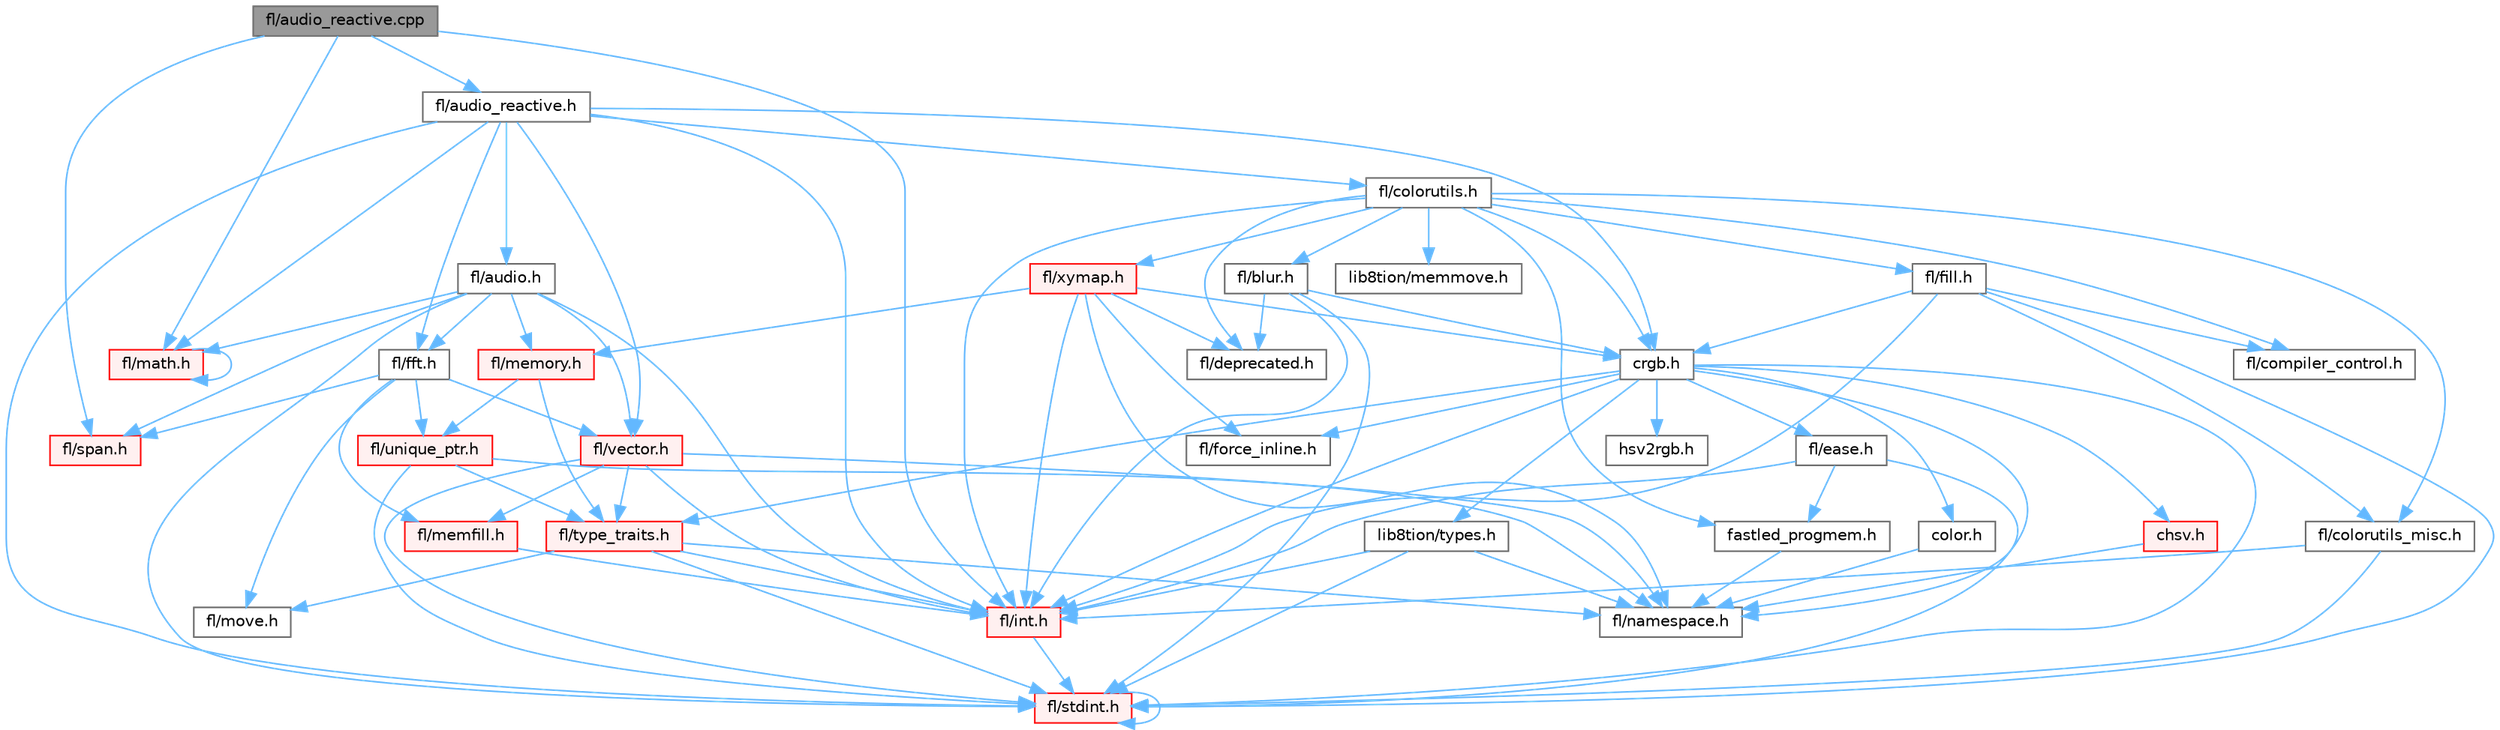 digraph "fl/audio_reactive.cpp"
{
 // INTERACTIVE_SVG=YES
 // LATEX_PDF_SIZE
  bgcolor="transparent";
  edge [fontname=Helvetica,fontsize=10,labelfontname=Helvetica,labelfontsize=10];
  node [fontname=Helvetica,fontsize=10,shape=box,height=0.2,width=0.4];
  Node1 [id="Node000001",label="fl/audio_reactive.cpp",height=0.2,width=0.4,color="gray40", fillcolor="grey60", style="filled", fontcolor="black",tooltip=" "];
  Node1 -> Node2 [id="edge1_Node000001_Node000002",color="steelblue1",style="solid",tooltip=" "];
  Node2 [id="Node000002",label="fl/audio_reactive.h",height=0.2,width=0.4,color="grey40", fillcolor="white", style="filled",URL="$d1/d9a/audio__reactive_8h.html",tooltip=" "];
  Node2 -> Node3 [id="edge2_Node000002_Node000003",color="steelblue1",style="solid",tooltip=" "];
  Node3 [id="Node000003",label="fl/fft.h",height=0.2,width=0.4,color="grey40", fillcolor="white", style="filled",URL="$d7/d76/fft_8h.html",tooltip=" "];
  Node3 -> Node4 [id="edge3_Node000003_Node000004",color="steelblue1",style="solid",tooltip=" "];
  Node4 [id="Node000004",label="fl/unique_ptr.h",height=0.2,width=0.4,color="red", fillcolor="#FFF0F0", style="filled",URL="$da/d4b/unique__ptr_8h.html",tooltip=" "];
  Node4 -> Node5 [id="edge4_Node000004_Node000005",color="steelblue1",style="solid",tooltip=" "];
  Node5 [id="Node000005",label="fl/namespace.h",height=0.2,width=0.4,color="grey40", fillcolor="white", style="filled",URL="$df/d2a/namespace_8h.html",tooltip="Implements the FastLED namespace macros."];
  Node4 -> Node6 [id="edge5_Node000004_Node000006",color="steelblue1",style="solid",tooltip=" "];
  Node6 [id="Node000006",label="fl/type_traits.h",height=0.2,width=0.4,color="red", fillcolor="#FFF0F0", style="filled",URL="$df/d63/type__traits_8h.html",tooltip=" "];
  Node6 -> Node10 [id="edge6_Node000006_Node000010",color="steelblue1",style="solid",tooltip=" "];
  Node10 [id="Node000010",label="fl/stdint.h",height=0.2,width=0.4,color="red", fillcolor="#FFF0F0", style="filled",URL="$df/dd8/stdint_8h.html",tooltip=" "];
  Node10 -> Node10 [id="edge7_Node000010_Node000010",color="steelblue1",style="solid",tooltip=" "];
  Node6 -> Node5 [id="edge8_Node000006_Node000005",color="steelblue1",style="solid",tooltip=" "];
  Node6 -> Node20 [id="edge9_Node000006_Node000020",color="steelblue1",style="solid",tooltip=" "];
  Node20 [id="Node000020",label="fl/move.h",height=0.2,width=0.4,color="grey40", fillcolor="white", style="filled",URL="$d9/d83/move_8h.html",tooltip=" "];
  Node6 -> Node9 [id="edge10_Node000006_Node000009",color="steelblue1",style="solid",tooltip=" "];
  Node9 [id="Node000009",label="fl/int.h",height=0.2,width=0.4,color="red", fillcolor="#FFF0F0", style="filled",URL="$d3/d7e/int_8h.html",tooltip=" "];
  Node9 -> Node10 [id="edge11_Node000009_Node000010",color="steelblue1",style="solid",tooltip=" "];
  Node4 -> Node10 [id="edge12_Node000004_Node000010",color="steelblue1",style="solid",tooltip=" "];
  Node3 -> Node50 [id="edge13_Node000003_Node000050",color="steelblue1",style="solid",tooltip=" "];
  Node50 [id="Node000050",label="fl/span.h",height=0.2,width=0.4,color="red", fillcolor="#FFF0F0", style="filled",URL="$d4/d7a/span_8h.html",tooltip=" "];
  Node3 -> Node45 [id="edge14_Node000003_Node000045",color="steelblue1",style="solid",tooltip=" "];
  Node45 [id="Node000045",label="fl/vector.h",height=0.2,width=0.4,color="red", fillcolor="#FFF0F0", style="filled",URL="$d6/d68/vector_8h.html",tooltip=" "];
  Node45 -> Node10 [id="edge15_Node000045_Node000010",color="steelblue1",style="solid",tooltip=" "];
  Node45 -> Node9 [id="edge16_Node000045_Node000009",color="steelblue1",style="solid",tooltip=" "];
  Node45 -> Node28 [id="edge17_Node000045_Node000028",color="steelblue1",style="solid",tooltip=" "];
  Node28 [id="Node000028",label="fl/memfill.h",height=0.2,width=0.4,color="red", fillcolor="#FFF0F0", style="filled",URL="$d0/dda/memfill_8h.html",tooltip=" "];
  Node28 -> Node9 [id="edge18_Node000028_Node000009",color="steelblue1",style="solid",tooltip=" "];
  Node45 -> Node5 [id="edge19_Node000045_Node000005",color="steelblue1",style="solid",tooltip=" "];
  Node45 -> Node6 [id="edge20_Node000045_Node000006",color="steelblue1",style="solid",tooltip=" "];
  Node3 -> Node20 [id="edge21_Node000003_Node000020",color="steelblue1",style="solid",tooltip=" "];
  Node3 -> Node28 [id="edge22_Node000003_Node000028",color="steelblue1",style="solid",tooltip=" "];
  Node2 -> Node14 [id="edge23_Node000002_Node000014",color="steelblue1",style="solid",tooltip=" "];
  Node14 [id="Node000014",label="fl/math.h",height=0.2,width=0.4,color="red", fillcolor="#FFF0F0", style="filled",URL="$df/db1/math_8h.html",tooltip=" "];
  Node14 -> Node14 [id="edge24_Node000014_Node000014",color="steelblue1",style="solid",tooltip=" "];
  Node2 -> Node45 [id="edge25_Node000002_Node000045",color="steelblue1",style="solid",tooltip=" "];
  Node2 -> Node10 [id="edge26_Node000002_Node000010",color="steelblue1",style="solid",tooltip=" "];
  Node2 -> Node9 [id="edge27_Node000002_Node000009",color="steelblue1",style="solid",tooltip=" "];
  Node2 -> Node52 [id="edge28_Node000002_Node000052",color="steelblue1",style="solid",tooltip=" "];
  Node52 [id="Node000052",label="fl/audio.h",height=0.2,width=0.4,color="grey40", fillcolor="white", style="filled",URL="$da/d09/audio_8h.html",tooltip=" "];
  Node52 -> Node3 [id="edge29_Node000052_Node000003",color="steelblue1",style="solid",tooltip=" "];
  Node52 -> Node14 [id="edge30_Node000052_Node000014",color="steelblue1",style="solid",tooltip=" "];
  Node52 -> Node21 [id="edge31_Node000052_Node000021",color="steelblue1",style="solid",tooltip=" "];
  Node21 [id="Node000021",label="fl/memory.h",height=0.2,width=0.4,color="red", fillcolor="#FFF0F0", style="filled",URL="$dc/d18/memory_8h.html",tooltip=" "];
  Node21 -> Node4 [id="edge32_Node000021_Node000004",color="steelblue1",style="solid",tooltip=" "];
  Node21 -> Node6 [id="edge33_Node000021_Node000006",color="steelblue1",style="solid",tooltip=" "];
  Node52 -> Node50 [id="edge34_Node000052_Node000050",color="steelblue1",style="solid",tooltip=" "];
  Node52 -> Node45 [id="edge35_Node000052_Node000045",color="steelblue1",style="solid",tooltip=" "];
  Node52 -> Node9 [id="edge36_Node000052_Node000009",color="steelblue1",style="solid",tooltip=" "];
  Node52 -> Node10 [id="edge37_Node000052_Node000010",color="steelblue1",style="solid",tooltip=" "];
  Node2 -> Node53 [id="edge38_Node000002_Node000053",color="steelblue1",style="solid",tooltip=" "];
  Node53 [id="Node000053",label="crgb.h",height=0.2,width=0.4,color="grey40", fillcolor="white", style="filled",URL="$db/dd1/crgb_8h.html",tooltip="Defines the red, green, and blue (RGB) pixel struct."];
  Node53 -> Node10 [id="edge39_Node000053_Node000010",color="steelblue1",style="solid",tooltip=" "];
  Node53 -> Node9 [id="edge40_Node000053_Node000009",color="steelblue1",style="solid",tooltip=" "];
  Node53 -> Node54 [id="edge41_Node000053_Node000054",color="steelblue1",style="solid",tooltip=" "];
  Node54 [id="Node000054",label="chsv.h",height=0.2,width=0.4,color="red", fillcolor="#FFF0F0", style="filled",URL="$d8/dd0/chsv_8h.html",tooltip="Defines the hue, saturation, and value (HSV) pixel struct."];
  Node54 -> Node5 [id="edge42_Node000054_Node000005",color="steelblue1",style="solid",tooltip=" "];
  Node53 -> Node5 [id="edge43_Node000053_Node000005",color="steelblue1",style="solid",tooltip=" "];
  Node53 -> Node56 [id="edge44_Node000053_Node000056",color="steelblue1",style="solid",tooltip=" "];
  Node56 [id="Node000056",label="color.h",height=0.2,width=0.4,color="grey40", fillcolor="white", style="filled",URL="$d2/d6b/src_2color_8h.html",tooltip="Contains definitions for color correction and temperature."];
  Node56 -> Node5 [id="edge45_Node000056_Node000005",color="steelblue1",style="solid",tooltip=" "];
  Node53 -> Node57 [id="edge46_Node000053_Node000057",color="steelblue1",style="solid",tooltip=" "];
  Node57 [id="Node000057",label="lib8tion/types.h",height=0.2,width=0.4,color="grey40", fillcolor="white", style="filled",URL="$d9/ddf/lib8tion_2types_8h.html",tooltip="Defines fractional types used for lib8tion functions."];
  Node57 -> Node10 [id="edge47_Node000057_Node000010",color="steelblue1",style="solid",tooltip=" "];
  Node57 -> Node9 [id="edge48_Node000057_Node000009",color="steelblue1",style="solid",tooltip=" "];
  Node57 -> Node5 [id="edge49_Node000057_Node000005",color="steelblue1",style="solid",tooltip=" "];
  Node53 -> Node16 [id="edge50_Node000053_Node000016",color="steelblue1",style="solid",tooltip=" "];
  Node16 [id="Node000016",label="fl/force_inline.h",height=0.2,width=0.4,color="grey40", fillcolor="white", style="filled",URL="$d4/d64/force__inline_8h.html",tooltip=" "];
  Node53 -> Node6 [id="edge51_Node000053_Node000006",color="steelblue1",style="solid",tooltip=" "];
  Node53 -> Node58 [id="edge52_Node000053_Node000058",color="steelblue1",style="solid",tooltip=" "];
  Node58 [id="Node000058",label="hsv2rgb.h",height=0.2,width=0.4,color="grey40", fillcolor="white", style="filled",URL="$de/d9a/hsv2rgb_8h.html",tooltip="Functions to convert from the HSV colorspace to the RGB colorspace."];
  Node53 -> Node59 [id="edge53_Node000053_Node000059",color="steelblue1",style="solid",tooltip=" "];
  Node59 [id="Node000059",label="fl/ease.h",height=0.2,width=0.4,color="grey40", fillcolor="white", style="filled",URL="$db/d19/ease_8h.html",tooltip=" "];
  Node59 -> Node10 [id="edge54_Node000059_Node000010",color="steelblue1",style="solid",tooltip=" "];
  Node59 -> Node9 [id="edge55_Node000059_Node000009",color="steelblue1",style="solid",tooltip=" "];
  Node59 -> Node60 [id="edge56_Node000059_Node000060",color="steelblue1",style="solid",tooltip=" "];
  Node60 [id="Node000060",label="fastled_progmem.h",height=0.2,width=0.4,color="grey40", fillcolor="white", style="filled",URL="$df/dab/fastled__progmem_8h.html",tooltip="Wrapper definitions to allow seamless use of PROGMEM in environments that have it."];
  Node60 -> Node5 [id="edge57_Node000060_Node000005",color="steelblue1",style="solid",tooltip=" "];
  Node2 -> Node61 [id="edge58_Node000002_Node000061",color="steelblue1",style="solid",tooltip=" "];
  Node61 [id="Node000061",label="fl/colorutils.h",height=0.2,width=0.4,color="grey40", fillcolor="white", style="filled",URL="$d7/df9/fl_2colorutils_8h.html",tooltip="Utility functions for color fill, palettes, blending, and more."];
  Node61 -> Node9 [id="edge59_Node000061_Node000009",color="steelblue1",style="solid",tooltip=" "];
  Node61 -> Node53 [id="edge60_Node000061_Node000053",color="steelblue1",style="solid",tooltip=" "];
  Node61 -> Node60 [id="edge61_Node000061_Node000060",color="steelblue1",style="solid",tooltip=" "];
  Node61 -> Node62 [id="edge62_Node000061_Node000062",color="steelblue1",style="solid",tooltip=" "];
  Node62 [id="Node000062",label="fl/blur.h",height=0.2,width=0.4,color="grey40", fillcolor="white", style="filled",URL="$d4/df5/blur_8h.html",tooltip=" "];
  Node62 -> Node10 [id="edge63_Node000062_Node000010",color="steelblue1",style="solid",tooltip=" "];
  Node62 -> Node9 [id="edge64_Node000062_Node000009",color="steelblue1",style="solid",tooltip=" "];
  Node62 -> Node53 [id="edge65_Node000062_Node000053",color="steelblue1",style="solid",tooltip=" "];
  Node62 -> Node34 [id="edge66_Node000062_Node000034",color="steelblue1",style="solid",tooltip=" "];
  Node34 [id="Node000034",label="fl/deprecated.h",height=0.2,width=0.4,color="grey40", fillcolor="white", style="filled",URL="$d4/dce/deprecated_8h.html",tooltip=" "];
  Node61 -> Node63 [id="edge67_Node000061_Node000063",color="steelblue1",style="solid",tooltip=" "];
  Node63 [id="Node000063",label="fl/colorutils_misc.h",height=0.2,width=0.4,color="grey40", fillcolor="white", style="filled",URL="$dd/db2/colorutils__misc_8h.html",tooltip=" "];
  Node63 -> Node10 [id="edge68_Node000063_Node000010",color="steelblue1",style="solid",tooltip=" "];
  Node63 -> Node9 [id="edge69_Node000063_Node000009",color="steelblue1",style="solid",tooltip=" "];
  Node61 -> Node34 [id="edge70_Node000061_Node000034",color="steelblue1",style="solid",tooltip=" "];
  Node61 -> Node64 [id="edge71_Node000061_Node000064",color="steelblue1",style="solid",tooltip=" "];
  Node64 [id="Node000064",label="fl/fill.h",height=0.2,width=0.4,color="grey40", fillcolor="white", style="filled",URL="$d2/d78/fill_8h.html",tooltip=" "];
  Node64 -> Node53 [id="edge72_Node000064_Node000053",color="steelblue1",style="solid",tooltip=" "];
  Node64 -> Node63 [id="edge73_Node000064_Node000063",color="steelblue1",style="solid",tooltip=" "];
  Node64 -> Node9 [id="edge74_Node000064_Node000009",color="steelblue1",style="solid",tooltip=" "];
  Node64 -> Node10 [id="edge75_Node000064_Node000010",color="steelblue1",style="solid",tooltip=" "];
  Node64 -> Node19 [id="edge76_Node000064_Node000019",color="steelblue1",style="solid",tooltip=" "];
  Node19 [id="Node000019",label="fl/compiler_control.h",height=0.2,width=0.4,color="grey40", fillcolor="white", style="filled",URL="$d4/d54/compiler__control_8h.html",tooltip=" "];
  Node61 -> Node65 [id="edge77_Node000061_Node000065",color="steelblue1",style="solid",tooltip=" "];
  Node65 [id="Node000065",label="fl/xymap.h",height=0.2,width=0.4,color="red", fillcolor="#FFF0F0", style="filled",URL="$da/d61/xymap_8h.html",tooltip=" "];
  Node65 -> Node9 [id="edge78_Node000065_Node000009",color="steelblue1",style="solid",tooltip=" "];
  Node65 -> Node5 [id="edge79_Node000065_Node000005",color="steelblue1",style="solid",tooltip=" "];
  Node65 -> Node16 [id="edge80_Node000065_Node000016",color="steelblue1",style="solid",tooltip=" "];
  Node65 -> Node53 [id="edge81_Node000065_Node000053",color="steelblue1",style="solid",tooltip=" "];
  Node65 -> Node21 [id="edge82_Node000065_Node000021",color="steelblue1",style="solid",tooltip=" "];
  Node65 -> Node34 [id="edge83_Node000065_Node000034",color="steelblue1",style="solid",tooltip=" "];
  Node61 -> Node69 [id="edge84_Node000061_Node000069",color="steelblue1",style="solid",tooltip=" "];
  Node69 [id="Node000069",label="lib8tion/memmove.h",height=0.2,width=0.4,color="grey40", fillcolor="white", style="filled",URL="$d9/d72/memmove_8h.html",tooltip=" "];
  Node61 -> Node19 [id="edge85_Node000061_Node000019",color="steelblue1",style="solid",tooltip=" "];
  Node1 -> Node14 [id="edge86_Node000001_Node000014",color="steelblue1",style="solid",tooltip=" "];
  Node1 -> Node50 [id="edge87_Node000001_Node000050",color="steelblue1",style="solid",tooltip=" "];
  Node1 -> Node9 [id="edge88_Node000001_Node000009",color="steelblue1",style="solid",tooltip=" "];
}
